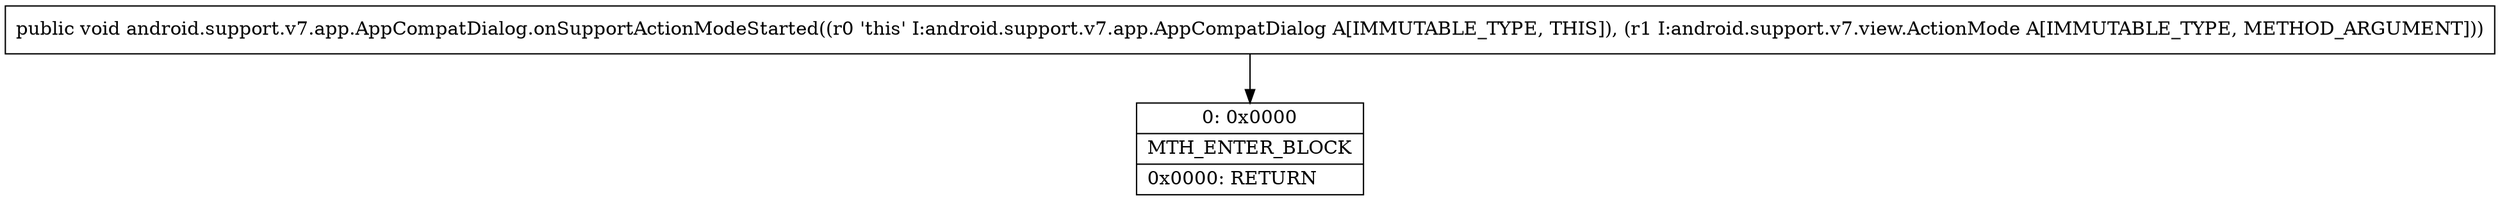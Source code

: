 digraph "CFG forandroid.support.v7.app.AppCompatDialog.onSupportActionModeStarted(Landroid\/support\/v7\/view\/ActionMode;)V" {
Node_0 [shape=record,label="{0\:\ 0x0000|MTH_ENTER_BLOCK\l|0x0000: RETURN   \l}"];
MethodNode[shape=record,label="{public void android.support.v7.app.AppCompatDialog.onSupportActionModeStarted((r0 'this' I:android.support.v7.app.AppCompatDialog A[IMMUTABLE_TYPE, THIS]), (r1 I:android.support.v7.view.ActionMode A[IMMUTABLE_TYPE, METHOD_ARGUMENT])) }"];
MethodNode -> Node_0;
}

